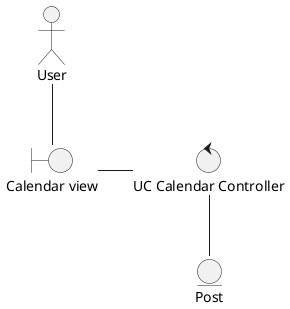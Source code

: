 @startuml Consultar Calendario
actor User as User

boundary "Calendar view" as view
control "UC Calendar Controller" as controller
entity Post as P
User -- view
view-r-controller 
controller--P 
@enduml